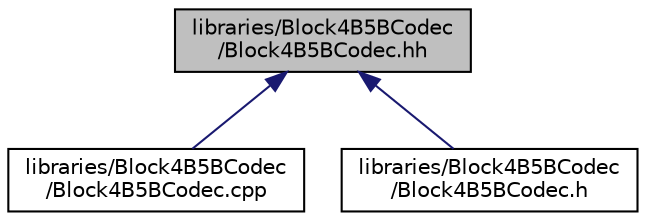 digraph "libraries/Block4B5BCodec/Block4B5BCodec.hh"
{
  edge [fontname="Helvetica",fontsize="10",labelfontname="Helvetica",labelfontsize="10"];
  node [fontname="Helvetica",fontsize="10",shape=record];
  Node1 [label="libraries/Block4B5BCodec\l/Block4B5BCodec.hh",height=0.2,width=0.4,color="black", fillcolor="grey75", style="filled", fontcolor="black"];
  Node1 -> Node2 [dir="back",color="midnightblue",fontsize="10",style="solid",fontname="Helvetica"];
  Node2 [label="libraries/Block4B5BCodec\l/Block4B5BCodec.cpp",height=0.2,width=0.4,color="black", fillcolor="white", style="filled",URL="$d2/d8e/Block4B5BCodec_8cpp.html"];
  Node1 -> Node3 [dir="back",color="midnightblue",fontsize="10",style="solid",fontname="Helvetica"];
  Node3 [label="libraries/Block4B5BCodec\l/Block4B5BCodec.h",height=0.2,width=0.4,color="black", fillcolor="white", style="filled",URL="$da/dfe/Block4B5BCodec_8h.html"];
}
